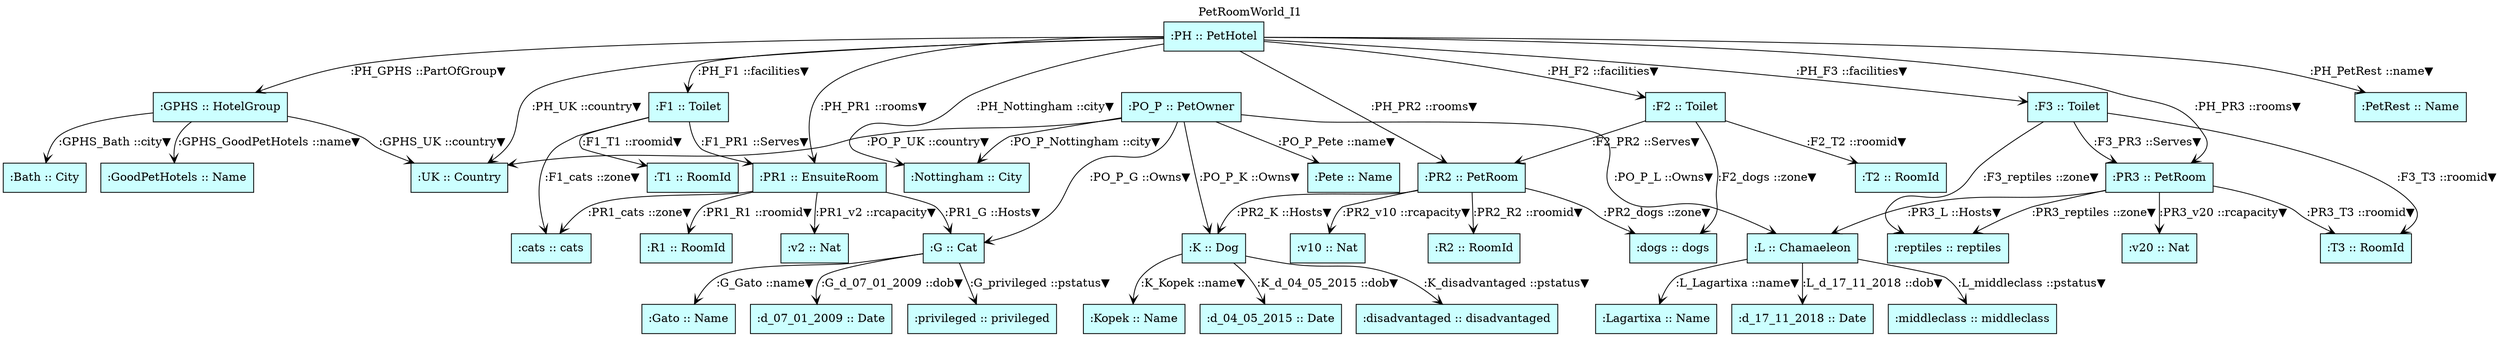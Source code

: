 digraph {graph[label=PetRoomWorld_I1,labelloc=tl,labelfontsize=12];
"Nottingham"[shape=box,fillcolor="#CCFFFF",style = filled,label=":Nottingham :: City"];
"UK"[shape=box,fillcolor="#CCFFFF",style = filled,label=":UK :: Country"];
"Bath"[shape=box,fillcolor="#CCFFFF",style = filled,label=":Bath :: City"];
"GoodPetHotels"[shape=box,fillcolor="#CCFFFF",style = filled,label=":GoodPetHotels :: Name"];
"PH"[shape=box,fillcolor="#CCFFFF",style = filled,label=":PH :: PetHotel"];
"PetRest"[shape=box,fillcolor="#CCFFFF",style = filled,label=":PetRest :: Name"];
"GPHS"[shape=box,fillcolor="#CCFFFF",style = filled,label=":GPHS :: HotelGroup"];
"F1"[shape=box,fillcolor="#CCFFFF",style = filled,label=":F1 :: Toilet"];
"T1"[shape=box,fillcolor="#CCFFFF",style = filled,label=":T1 :: RoomId"];
"PR1"[shape=box,fillcolor="#CCFFFF",style = filled,label=":PR1 :: EnsuiteRoom"];
"R1"[shape=box,fillcolor="#CCFFFF",style = filled,label=":R1 :: RoomId"];
"cats"[shape=box,fillcolor="#CCFFFF",style = filled,label=":cats :: cats"];
"v2"[shape=box,fillcolor="#CCFFFF",style = filled,label=":v2 :: Nat"];
"G"[shape=box,fillcolor="#CCFFFF",style = filled,label=":G :: Cat"];
"Gato"[shape=box,fillcolor="#CCFFFF",style = filled,label=":Gato :: Name"];
"d_07_01_2009"[shape=box,fillcolor="#CCFFFF",style = filled,label=":d_07_01_2009 :: Date"];
"privileged"[shape=box,fillcolor="#CCFFFF",style = filled,label=":privileged :: privileged"];
"PR2"[shape=box,fillcolor="#CCFFFF",style = filled,label=":PR2 :: PetRoom"];
"v10"[shape=box,fillcolor="#CCFFFF",style = filled,label=":v10 :: Nat"];
"F2"[shape=box,fillcolor="#CCFFFF",style = filled,label=":F2 :: Toilet"];
"dogs"[shape=box,fillcolor="#CCFFFF",style = filled,label=":dogs :: dogs"];
"T2"[shape=box,fillcolor="#CCFFFF",style = filled,label=":T2 :: RoomId"];
"R2"[shape=box,fillcolor="#CCFFFF",style = filled,label=":R2 :: RoomId"];
"K"[shape=box,fillcolor="#CCFFFF",style = filled,label=":K :: Dog"];
"Kopek"[shape=box,fillcolor="#CCFFFF",style = filled,label=":Kopek :: Name"];
"d_04_05_2015"[shape=box,fillcolor="#CCFFFF",style = filled,label=":d_04_05_2015 :: Date"];
"disadvantaged"[shape=box,fillcolor="#CCFFFF",style = filled,label=":disadvantaged :: disadvantaged"];
"F3"[shape=box,fillcolor="#CCFFFF",style = filled,label=":F3 :: Toilet"];
"T3"[shape=box,fillcolor="#CCFFFF",style = filled,label=":T3 :: RoomId"];
"PR3"[shape=box,fillcolor="#CCFFFF",style = filled,label=":PR3 :: PetRoom"];
"v20"[shape=box,fillcolor="#CCFFFF",style = filled,label=":v20 :: Nat"];
"reptiles"[shape=box,fillcolor="#CCFFFF",style = filled,label=":reptiles :: reptiles"];
"L"[shape=box,fillcolor="#CCFFFF",style = filled,label=":L :: Chamaeleon"];
"Lagartixa"[shape=box,fillcolor="#CCFFFF",style = filled,label=":Lagartixa :: Name"];
"d_17_11_2018"[shape=box,fillcolor="#CCFFFF",style = filled,label=":d_17_11_2018 :: Date"];
"middleclass"[shape=box,fillcolor="#CCFFFF",style = filled,label=":middleclass :: middleclass"];
"PO_P"[shape=box,fillcolor="#CCFFFF",style = filled,label=":PO_P :: PetOwner"];
"Pete"[shape=box,fillcolor="#CCFFFF",style = filled,label=":Pete :: Name"];

"PH"->"Nottingham"[label=":PH_Nottingham ::city▼",arrowhead=vee];
"PH"->"UK"[label=":PH_UK ::country▼",arrowhead=vee];
"PH"->"PetRest"[label=":PH_PetRest ::name▼",arrowhead=vee];
"GPHS"->"UK"[label=":GPHS_UK ::country▼",arrowhead=vee];
"GPHS"->"Bath"[label=":GPHS_Bath ::city▼",arrowhead=vee];
"GPHS"->"GoodPetHotels"[label=":GPHS_GoodPetHotels ::name▼",arrowhead=vee];
"PH"->"GPHS"[label=":PH_GPHS ::PartOfGroup▼",arrowhead=vee];
"F1"->"T1"[label=":F1_T1 ::roomid▼",arrowhead=vee];
"PH"->"F1"[label=":PH_F1 ::facilities▼",arrowhead=vee];
"PR1"->"R1"[label=":PR1_R1 ::roomid▼",arrowhead=vee];
"PH"->"PR1"[label=":PH_PR1 ::rooms▼",arrowhead=vee];
"PR1"->"cats"[label=":PR1_cats ::zone▼",arrowhead=vee];
"F1"->"cats"[label=":F1_cats ::zone▼",arrowhead=vee];
"F1"->"PR1"[label=":F1_PR1 ::Serves▼",arrowhead=vee];
"PR1"->"v2"[label=":PR1_v2 ::rcapacity▼",arrowhead=vee];
"G"->"Gato"[label=":G_Gato ::name▼",arrowhead=vee];
"G"->"privileged"[label=":G_privileged ::pstatus▼",arrowhead=vee];
"PR1"->"G"[label=":PR1_G ::Hosts▼",arrowhead=vee];
"G"->"d_07_01_2009"[label=":G_d_07_01_2009 ::dob▼",arrowhead=vee];
"PH"->"PR2"[label=":PH_PR2 ::rooms▼",arrowhead=vee];
"PR2"->"v10"[label=":PR2_v10 ::rcapacity▼",arrowhead=vee];
"PH"->"F2"[label=":PH_F2 ::facilities▼",arrowhead=vee];
"F2"->"dogs"[label=":F2_dogs ::zone▼",arrowhead=vee];
"PR2"->"dogs"[label=":PR2_dogs ::zone▼",arrowhead=vee];
"F2"->"PR2"[label=":F2_PR2 ::Serves▼",arrowhead=vee];
"F2"->"T2"[label=":F2_T2 ::roomid▼",arrowhead=vee];
"PR2"->"R2"[label=":PR2_R2 ::roomid▼",arrowhead=vee];
"K"->"Kopek"[label=":K_Kopek ::name▼",arrowhead=vee];
"K"->"disadvantaged"[label=":K_disadvantaged ::pstatus▼",arrowhead=vee];
"PR2"->"K"[label=":PR2_K ::Hosts▼",arrowhead=vee];
"K"->"d_04_05_2015"[label=":K_d_04_05_2015 ::dob▼",arrowhead=vee];
"PH"->"F3"[label=":PH_F3 ::facilities▼",arrowhead=vee];
"F3"->"T3"[label=":F3_T3 ::roomid▼",arrowhead=vee];
"PR3"->"v20"[label=":PR3_v20 ::rcapacity▼",arrowhead=vee];
"PR3"->"T3"[label=":PR3_T3 ::roomid▼",arrowhead=vee];
"PH"->"PR3"[label=":PH_PR3 ::rooms▼",arrowhead=vee];
"PR3"->"reptiles"[label=":PR3_reptiles ::zone▼",arrowhead=vee];
"F3"->"reptiles"[label=":F3_reptiles ::zone▼",arrowhead=vee];
"F3"->"PR3"[label=":F3_PR3 ::Serves▼",arrowhead=vee];
"L"->"Lagartixa"[label=":L_Lagartixa ::name▼",arrowhead=vee];
"L"->"d_17_11_2018"[label=":L_d_17_11_2018 ::dob▼",arrowhead=vee];
"L"->"middleclass"[label=":L_middleclass ::pstatus▼",arrowhead=vee];
"PR3"->"L"[label=":PR3_L ::Hosts▼",arrowhead=vee];
"PO_P"->"Pete"[label=":PO_P_Pete ::name▼",arrowhead=vee];
"PO_P"->"G"[label=":PO_P_G ::Owns▼",arrowhead=vee];
"PO_P"->"K"[label=":PO_P_K ::Owns▼",arrowhead=vee];
"PO_P"->"L"[label=":PO_P_L ::Owns▼",arrowhead=vee];
"PO_P"->"UK"[label=":PO_P_UK ::country▼",arrowhead=vee];
"PO_P"->"Nottingham"[label=":PO_P_Nottingham ::city▼",arrowhead=vee];
}